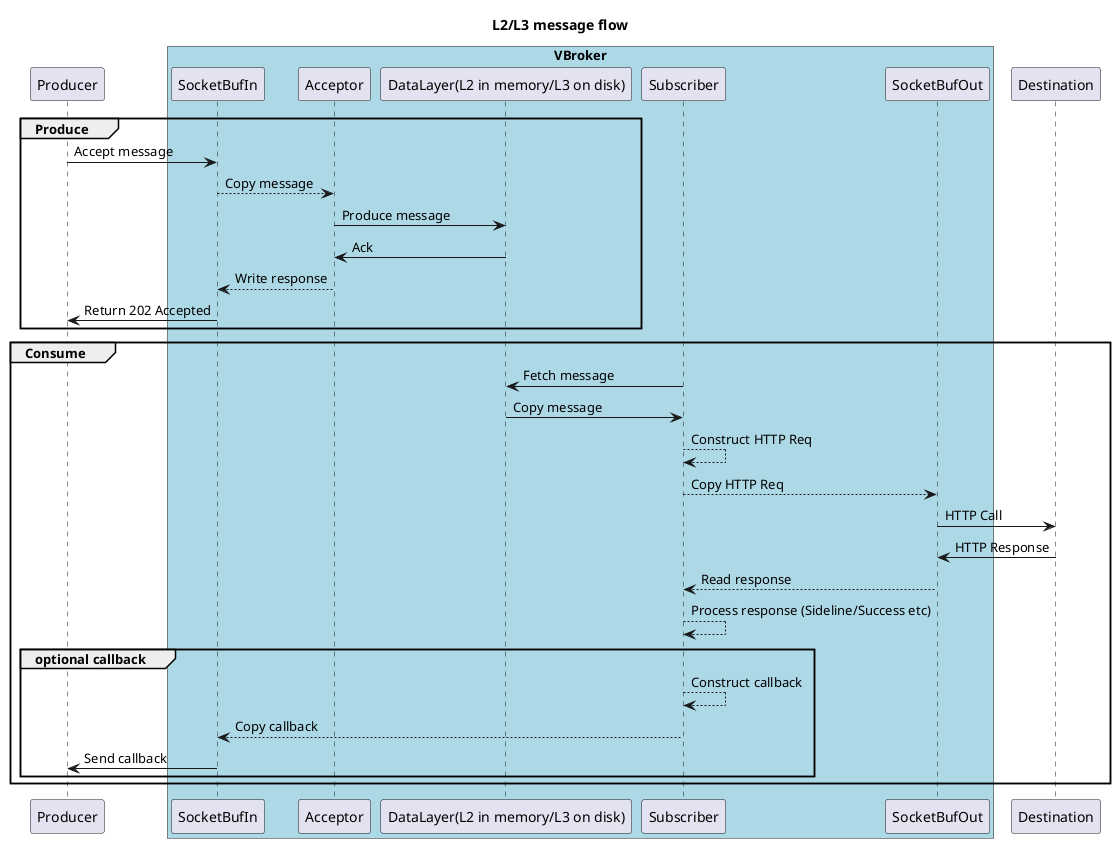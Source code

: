 @startuml
title L2/L3 message flow
group Produce
Producer -> SocketBufIn : Accept message
box "VBroker" #LightBlue
    participant SocketBufIn
    participant Acceptor
    participant "DataLayer(L2 in memory/L3 on disk)"
    participant Subscriber
    participant SocketBufOut
end box
SocketBufIn --> Acceptor : Copy message
Acceptor -> "DataLayer(L2 in memory/L3 on disk)" : Produce message
"DataLayer(L2 in memory/L3 on disk)" -> Acceptor : Ack
Acceptor --> SocketBufIn : Write response
SocketBufIn -> Producer : Return 202 Accepted
end
group Consume
Subscriber -> "DataLayer(L2 in memory/L3 on disk)" : Fetch message
"DataLayer(L2 in memory/L3 on disk)" -> Subscriber : Copy message

Subscriber --> Subscriber : Construct HTTP Req
Subscriber --> SocketBufOut : Copy HTTP Req
SocketBufOut -> Destination : HTTP Call
Destination -> SocketBufOut : HTTP Response
SocketBufOut --> Subscriber : Read response
Subscriber --> Subscriber : Process response (Sideline/Success etc)
    group optional callback
    Subscriber --> Subscriber : Construct callback
    Subscriber --> SocketBufIn : Copy callback
    SocketBufIn -> Producer : Send callback
    end
end
@enduml